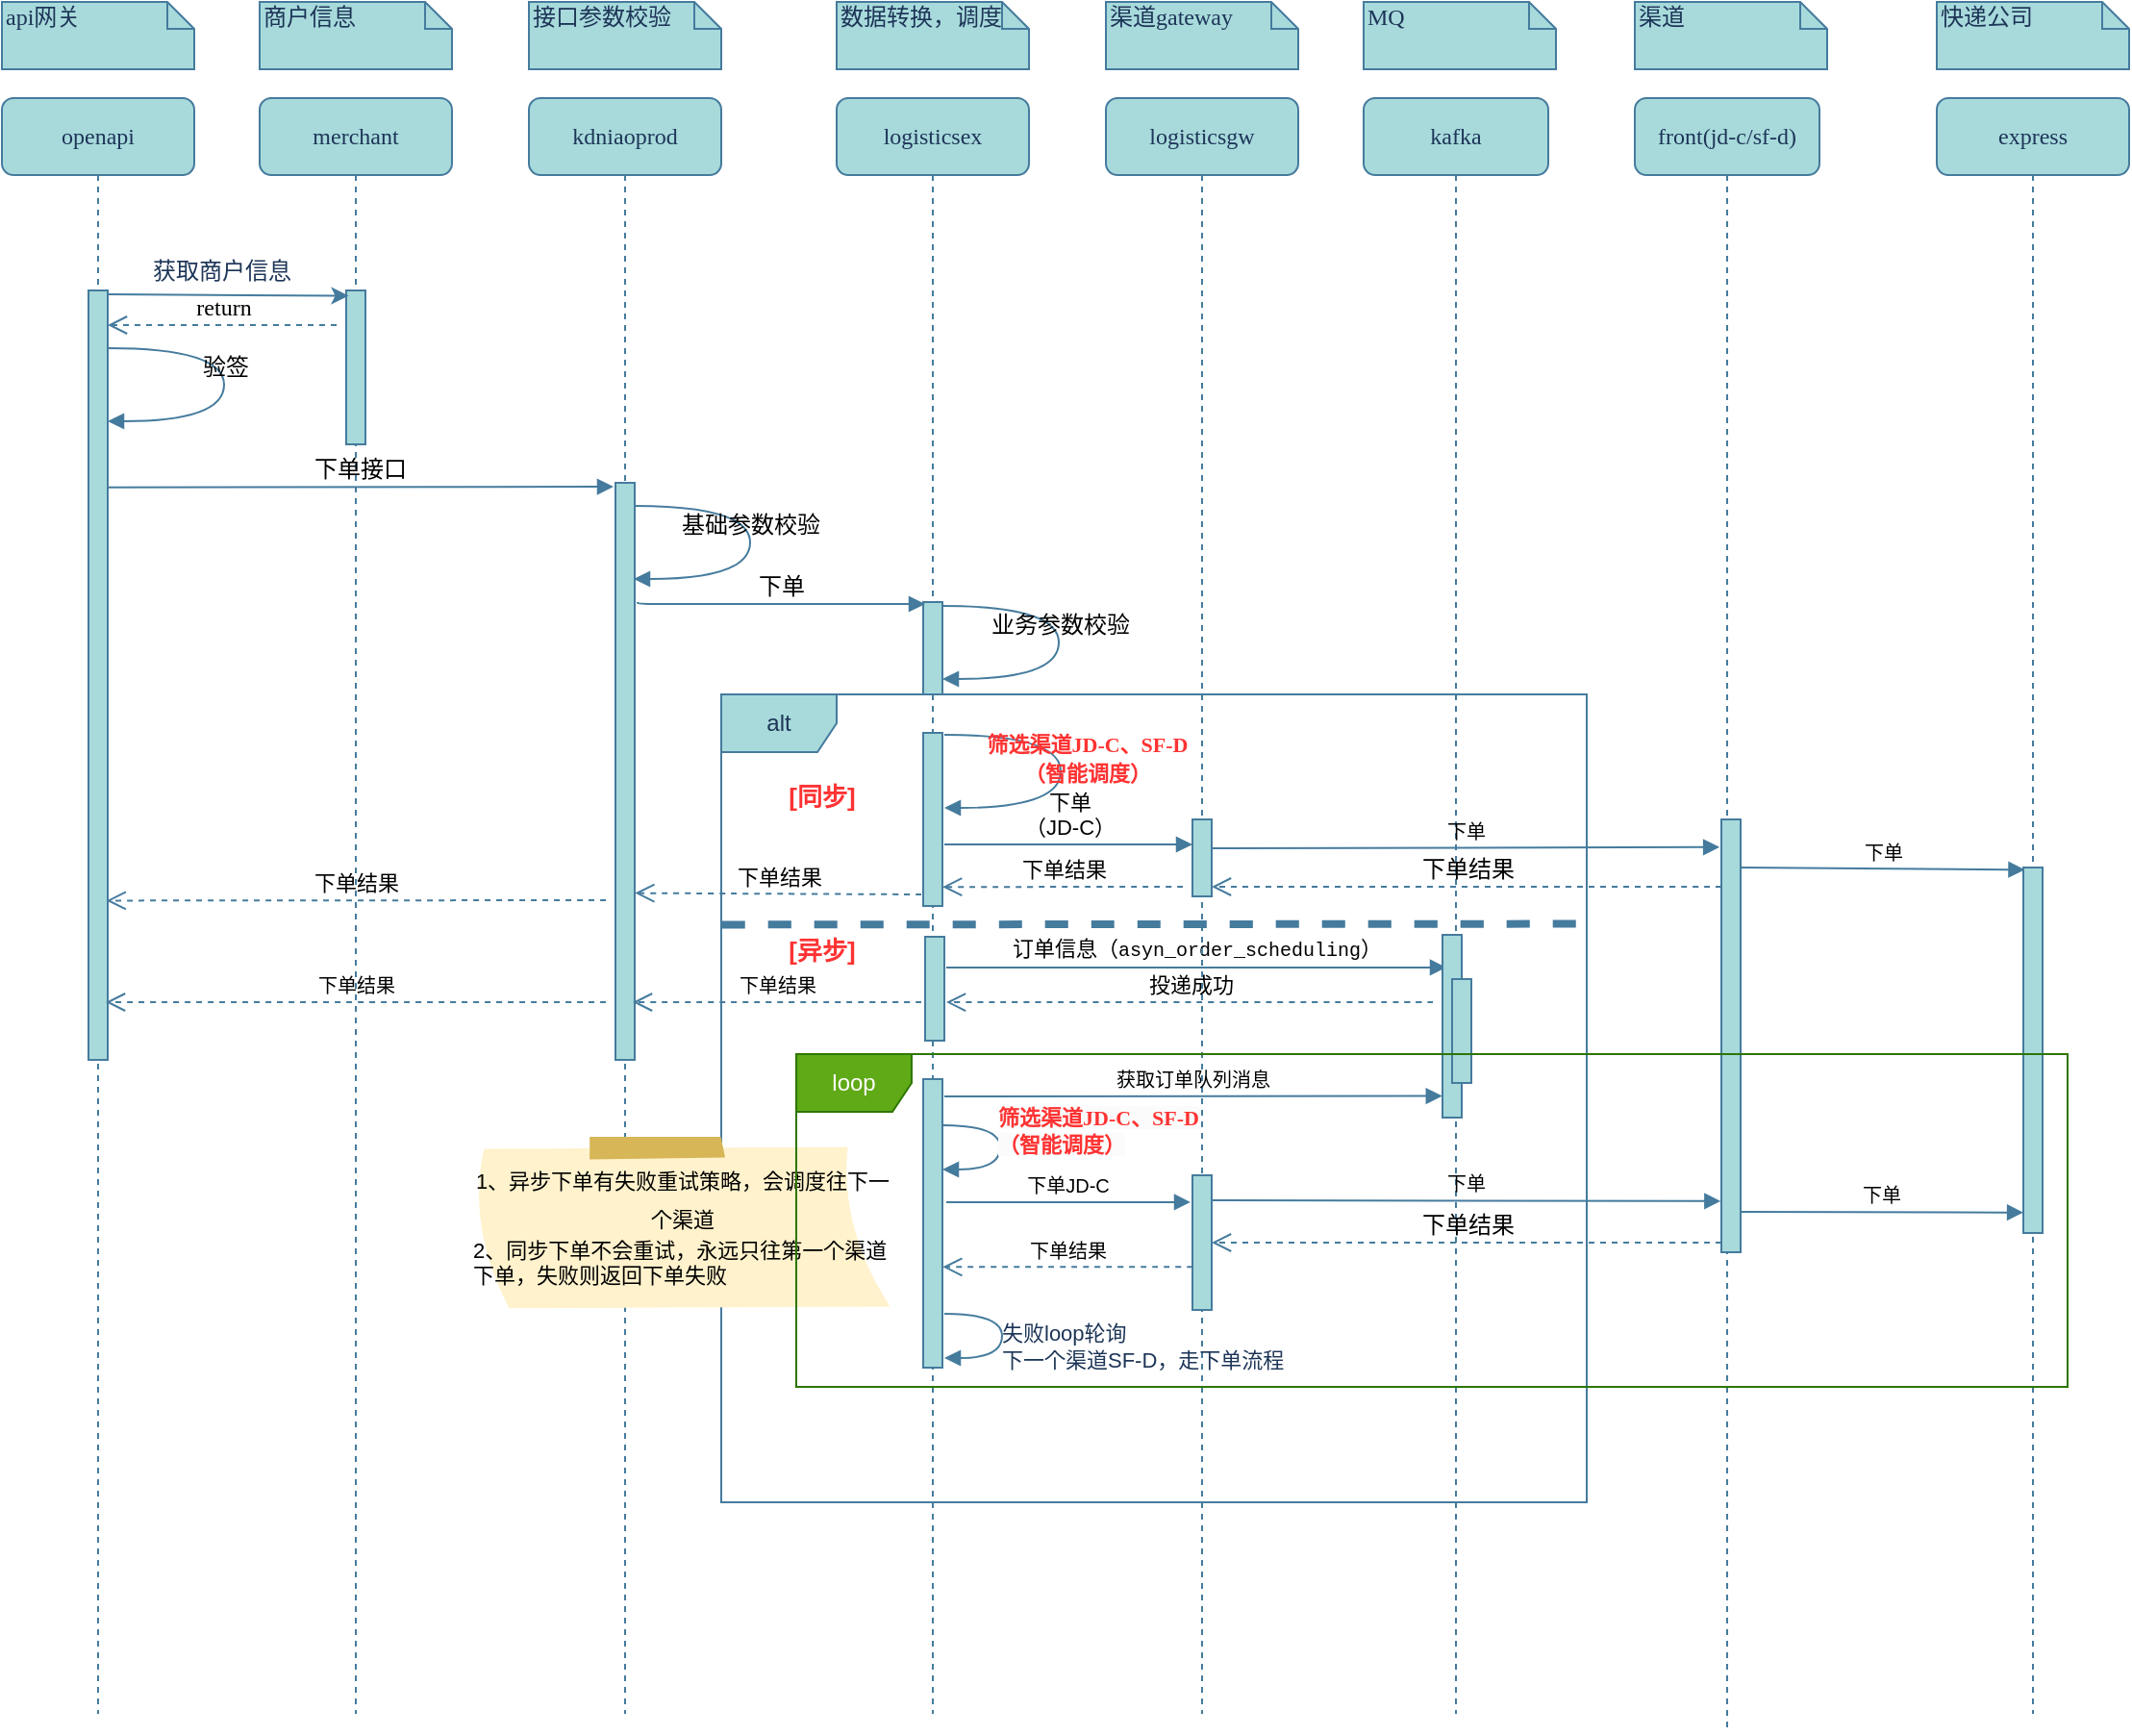 <mxfile version="21.1.7" type="github" pages="2">
  <diagram name="下单" id="13e1069c-82ec-6db2-03f1-153e76fe0fe0">
    <mxGraphModel dx="1122" dy="649" grid="1" gridSize="10" guides="1" tooltips="1" connect="1" arrows="1" fold="1" page="1" pageScale="1" pageWidth="1920" pageHeight="1200" background="none" math="0" shadow="0">
      <root>
        <mxCell id="0" />
        <mxCell id="1" parent="0" />
        <mxCell id="XC6BqRoF2bmVDiK8bHI7-21" value="alt" style="shape=umlFrame;whiteSpace=wrap;html=1;strokeColor=#457B9D;fillColor=#A8DADC;labelBackgroundColor=none;fontColor=#1D3557;" parent="1" vertex="1">
          <mxGeometry x="580" y="440" width="450" height="420" as="geometry" />
        </mxCell>
        <mxCell id="7baba1c4bc27f4b0-2" value="kdniaoprod" style="shape=umlLifeline;perimeter=lifelinePerimeter;whiteSpace=wrap;html=1;container=1;collapsible=0;recursiveResize=0;outlineConnect=0;rounded=1;shadow=0;comic=0;labelBackgroundColor=none;strokeWidth=1;fontFamily=Verdana;fontSize=12;align=center;fillColor=#A8DADC;strokeColor=#457B9D;fontColor=#1D3557;" parent="1" vertex="1">
          <mxGeometry x="480" y="130" width="100" height="840" as="geometry" />
        </mxCell>
        <mxCell id="7baba1c4bc27f4b0-10" value="" style="html=1;points=[];perimeter=orthogonalPerimeter;rounded=0;shadow=0;comic=0;labelBackgroundColor=none;strokeWidth=1;fontFamily=Verdana;fontSize=12;align=center;fillColor=#A8DADC;strokeColor=#457B9D;fontColor=#1D3557;" parent="7baba1c4bc27f4b0-2" vertex="1">
          <mxGeometry x="45" y="200" width="10" height="300" as="geometry" />
        </mxCell>
        <mxCell id="x_i1yC-ZUW30OdBs2FN7-9" value="&lt;font style=&quot;font-size: 11px;&quot;&gt;1、异步下单有失败重试策略，会调度往下一个渠道&lt;br&gt;&lt;div style=&quot;text-align: left;&quot;&gt;&lt;span style=&quot;background-color: initial;&quot;&gt;2、同步下单不会重试，永远只往第一个渠道下单，失败则返回下单失败&lt;/span&gt;&lt;/div&gt;&lt;/font&gt;" style="strokeWidth=1;shadow=0;dashed=0;align=center;html=1;shape=mxgraph.mockup.text.stickyNote2;mainText=;fontSize=17;whiteSpace=wrap;fillColor=#fff2cc;strokeColor=#d6b656;labelBackgroundColor=none;" vertex="1" parent="7baba1c4bc27f4b0-2">
          <mxGeometry x="-30" y="540" width="220" height="90" as="geometry" />
        </mxCell>
        <mxCell id="7baba1c4bc27f4b0-3" value="logisticsex" style="shape=umlLifeline;perimeter=lifelinePerimeter;whiteSpace=wrap;html=1;container=1;collapsible=0;recursiveResize=0;outlineConnect=0;rounded=1;shadow=0;comic=0;labelBackgroundColor=none;strokeWidth=1;fontFamily=Verdana;fontSize=12;align=center;fillColor=#A8DADC;strokeColor=#457B9D;fontColor=#1D3557;" parent="1" vertex="1">
          <mxGeometry x="640" y="130" width="100" height="840" as="geometry" />
        </mxCell>
        <mxCell id="7baba1c4bc27f4b0-13" value="" style="html=1;points=[];perimeter=orthogonalPerimeter;rounded=0;shadow=0;comic=0;labelBackgroundColor=none;strokeWidth=1;fontFamily=Verdana;fontSize=12;align=center;fillColor=#A8DADC;strokeColor=#457B9D;fontColor=#1D3557;" parent="7baba1c4bc27f4b0-3" vertex="1">
          <mxGeometry x="45" y="262" width="10" height="48" as="geometry" />
        </mxCell>
        <mxCell id="XC6BqRoF2bmVDiK8bHI7-18" value="业务参数校验" style="html=1;verticalAlign=bottom;endArrow=block;labelBackgroundColor=none;fontFamily=Verdana;fontSize=12;elbow=vertical;edgeStyle=orthogonalEdgeStyle;curved=1;strokeColor=#457B9D;fontColor=default;" parent="7baba1c4bc27f4b0-3" edge="1">
          <mxGeometry relative="1" as="geometry">
            <mxPoint x="55" y="264" as="sourcePoint" />
            <mxPoint x="55" y="302" as="targetPoint" />
            <Array as="points">
              <mxPoint x="115.5" y="264" />
              <mxPoint x="115.5" y="302" />
            </Array>
          </mxGeometry>
        </mxCell>
        <mxCell id="XC6BqRoF2bmVDiK8bHI7-31" value="下单&lt;br&gt;（JD-C）" style="html=1;verticalAlign=bottom;endArrow=block;rounded=0;curved=1;labelBackgroundColor=none;strokeColor=#457B9D;fontColor=default;" parent="7baba1c4bc27f4b0-3" edge="1">
          <mxGeometry width="80" relative="1" as="geometry">
            <mxPoint x="56" y="388" as="sourcePoint" />
            <mxPoint x="185" y="388" as="targetPoint" />
          </mxGeometry>
        </mxCell>
        <mxCell id="XC6BqRoF2bmVDiK8bHI7-42" value="&lt;font style=&quot;&quot;&gt;&lt;font style=&quot;font-size: 11px;&quot; color=&quot;#000000&quot;&gt;订单信息（&lt;/font&gt;&lt;span style=&quot;font-family: &amp;quot;Courier New&amp;quot;;&quot;&gt;&lt;font style=&quot;font-size: 10px;&quot; color=&quot;#000000&quot;&gt;asyn_order_scheduling&lt;/font&gt;&lt;/span&gt;&lt;span style=&quot;font-size: 11px; color: rgb(0, 0, 0);&quot;&gt;）&lt;/span&gt;&lt;/font&gt;" style="html=1;verticalAlign=bottom;endArrow=block;rounded=0;fontColor=default;curved=1;entryX=-0.2;entryY=0.057;entryDx=0;entryDy=0;entryPerimeter=0;labelBackgroundColor=none;strokeColor=#457B9D;" parent="7baba1c4bc27f4b0-3" edge="1">
          <mxGeometry width="80" relative="1" as="geometry">
            <mxPoint x="57" y="452" as="sourcePoint" />
            <mxPoint x="317" y="451.99" as="targetPoint" />
          </mxGeometry>
        </mxCell>
        <mxCell id="XC6BqRoF2bmVDiK8bHI7-60" value="" style="html=1;points=[];perimeter=orthogonalPerimeter;fontSize=10;fontColor=#1D3557;labelBackgroundColor=none;fillColor=#A8DADC;strokeColor=#457B9D;" parent="7baba1c4bc27f4b0-3" vertex="1">
          <mxGeometry x="45" y="510" width="10" height="150" as="geometry" />
        </mxCell>
        <mxCell id="Oqzg1-_yG6DZoDls_i9h-3" value="" style="html=1;verticalAlign=bottom;endArrow=block;labelBackgroundColor=none;fontFamily=Verdana;fontSize=12;elbow=vertical;edgeStyle=orthogonalEdgeStyle;curved=1;align=left;strokeColor=#457B9D;fontColor=default;" parent="7baba1c4bc27f4b0-3" edge="1">
          <mxGeometry x="-0.277" y="5" relative="1" as="geometry">
            <mxPoint x="55" y="534" as="sourcePoint" />
            <mxPoint x="55" y="557" as="targetPoint" />
            <Array as="points">
              <mxPoint x="85" y="534" />
              <mxPoint x="85" y="557" />
              <mxPoint x="55" y="557" />
            </Array>
            <mxPoint as="offset" />
          </mxGeometry>
        </mxCell>
        <mxCell id="x_i1yC-ZUW30OdBs2FN7-8" value="&lt;b style=&quot;border-color: var(--border-color); color: rgb(255, 51, 51); font-family: Verdana; background-color: rgb(251, 251, 251);&quot;&gt;筛选渠道JD-C、SF-D&lt;br style=&quot;border-color: var(--border-color);&quot;&gt;（智能调度）&lt;/b&gt;" style="edgeLabel;html=1;align=left;verticalAlign=middle;resizable=0;points=[];labelBackgroundColor=none;fontColor=#1D3557;" vertex="1" connectable="0" parent="Oqzg1-_yG6DZoDls_i9h-3">
          <mxGeometry x="0.092" y="-3" relative="1" as="geometry">
            <mxPoint y="-13" as="offset" />
          </mxGeometry>
        </mxCell>
        <mxCell id="7baba1c4bc27f4b0-4" value="logisticsgw" style="shape=umlLifeline;perimeter=lifelinePerimeter;whiteSpace=wrap;html=1;container=1;collapsible=0;recursiveResize=0;outlineConnect=0;rounded=1;shadow=0;comic=0;labelBackgroundColor=none;strokeWidth=1;fontFamily=Verdana;fontSize=12;align=center;fillColor=#A8DADC;strokeColor=#457B9D;fontColor=#1D3557;" parent="1" vertex="1">
          <mxGeometry x="780" y="130" width="100" height="840" as="geometry" />
        </mxCell>
        <mxCell id="XC6BqRoF2bmVDiK8bHI7-49" value="" style="html=1;points=[];perimeter=orthogonalPerimeter;rounded=0;shadow=0;comic=0;labelBackgroundColor=none;strokeWidth=1;fontFamily=Verdana;fontSize=12;align=center;fillColor=#A8DADC;strokeColor=#457B9D;fontColor=#1D3557;" parent="7baba1c4bc27f4b0-4" vertex="1">
          <mxGeometry x="45" y="560" width="10" height="70" as="geometry" />
        </mxCell>
        <mxCell id="7baba1c4bc27f4b0-5" value="front(jd-c/sf-d)" style="shape=umlLifeline;perimeter=lifelinePerimeter;whiteSpace=wrap;html=1;container=1;collapsible=0;recursiveResize=0;outlineConnect=0;rounded=1;shadow=0;comic=0;labelBackgroundColor=none;strokeWidth=1;fontFamily=Verdana;fontSize=12;align=center;fillColor=#A8DADC;strokeColor=#457B9D;fontColor=#1D3557;" parent="1" vertex="1">
          <mxGeometry x="1055" y="130" width="96" height="850" as="geometry" />
        </mxCell>
        <mxCell id="7baba1c4bc27f4b0-19" value="" style="html=1;points=[];perimeter=orthogonalPerimeter;rounded=0;shadow=0;comic=0;labelBackgroundColor=none;strokeWidth=1;fontFamily=Verdana;fontSize=12;align=center;fillColor=#A8DADC;strokeColor=#457B9D;fontColor=#1D3557;" parent="7baba1c4bc27f4b0-5" vertex="1">
          <mxGeometry x="45" y="375" width="10" height="225" as="geometry" />
        </mxCell>
        <mxCell id="XC6BqRoF2bmVDiK8bHI7-68" value="下单" style="html=1;verticalAlign=bottom;endArrow=block;rounded=0;labelBackgroundColor=none;fontSize=10;fontColor=default;curved=1;entryX=0.075;entryY=0.006;entryDx=0;entryDy=0;entryPerimeter=0;strokeColor=#457B9D;" parent="7baba1c4bc27f4b0-5" target="7baba1c4bc27f4b0-16" edge="1">
          <mxGeometry width="80" relative="1" as="geometry">
            <mxPoint x="55" y="400" as="sourcePoint" />
            <mxPoint x="135" y="400" as="targetPoint" />
          </mxGeometry>
        </mxCell>
        <mxCell id="7baba1c4bc27f4b0-6" value="express" style="shape=umlLifeline;perimeter=lifelinePerimeter;whiteSpace=wrap;html=1;container=1;collapsible=0;recursiveResize=0;outlineConnect=0;rounded=1;shadow=0;comic=0;labelBackgroundColor=none;strokeWidth=1;fontFamily=Verdana;fontSize=12;align=center;fillColor=#A8DADC;strokeColor=#457B9D;fontColor=#1D3557;" parent="1" vertex="1">
          <mxGeometry x="1212" y="130" width="100" height="840" as="geometry" />
        </mxCell>
        <mxCell id="7baba1c4bc27f4b0-16" value="" style="html=1;points=[];perimeter=orthogonalPerimeter;rounded=0;shadow=0;comic=0;labelBackgroundColor=none;strokeWidth=1;fontFamily=Verdana;fontSize=12;align=center;fillColor=#A8DADC;strokeColor=#457B9D;fontColor=#1D3557;" parent="7baba1c4bc27f4b0-6" vertex="1">
          <mxGeometry x="45" y="400" width="10" height="190" as="geometry" />
        </mxCell>
        <mxCell id="7baba1c4bc27f4b0-8" value="merchant" style="shape=umlLifeline;perimeter=lifelinePerimeter;whiteSpace=wrap;html=1;container=1;collapsible=0;recursiveResize=0;outlineConnect=0;rounded=1;shadow=0;comic=0;labelBackgroundColor=none;strokeWidth=1;fontFamily=Verdana;fontSize=12;align=center;fillColor=#A8DADC;strokeColor=#457B9D;fontColor=#1D3557;" parent="1" vertex="1">
          <mxGeometry x="340" y="130" width="100" height="840" as="geometry" />
        </mxCell>
        <mxCell id="7baba1c4bc27f4b0-9" value="" style="html=1;points=[];perimeter=orthogonalPerimeter;rounded=0;shadow=0;comic=0;labelBackgroundColor=none;strokeWidth=1;fontFamily=Verdana;fontSize=12;align=center;fillColor=#A8DADC;strokeColor=#457B9D;fontColor=#1D3557;" parent="7baba1c4bc27f4b0-8" vertex="1">
          <mxGeometry x="45" y="100" width="10" height="80" as="geometry" />
        </mxCell>
        <mxCell id="XC6BqRoF2bmVDiK8bHI7-17" value="return" style="html=1;verticalAlign=bottom;endArrow=open;dashed=1;endSize=8;labelBackgroundColor=none;fontFamily=Verdana;fontSize=12;edgeStyle=elbowEdgeStyle;elbow=vertical;strokeColor=#457B9D;fontColor=default;" parent="7baba1c4bc27f4b0-8" edge="1">
          <mxGeometry relative="1" as="geometry">
            <mxPoint x="-79" y="118" as="targetPoint" />
            <Array as="points">
              <mxPoint x="-19" y="118" />
              <mxPoint x="11" y="118" />
            </Array>
            <mxPoint x="40" y="118" as="sourcePoint" />
          </mxGeometry>
        </mxCell>
        <mxCell id="XC6BqRoF2bmVDiK8bHI7-54" value="下单结果" style="html=1;verticalAlign=bottom;endArrow=open;dashed=1;endSize=8;rounded=0;curved=1;entryX=0.936;entryY=0.793;entryDx=0;entryDy=0;entryPerimeter=0;labelBackgroundColor=none;strokeColor=#457B9D;fontColor=default;" parent="7baba1c4bc27f4b0-8" target="XC6BqRoF2bmVDiK8bHI7-2" edge="1">
          <mxGeometry relative="1" as="geometry">
            <mxPoint x="180" y="417" as="sourcePoint" />
            <mxPoint x="30" y="420" as="targetPoint" />
          </mxGeometry>
        </mxCell>
        <mxCell id="7baba1c4bc27f4b0-22" value="" style="html=1;points=[];perimeter=orthogonalPerimeter;rounded=0;shadow=0;comic=0;labelBackgroundColor=none;strokeWidth=1;fontFamily=Verdana;fontSize=12;align=center;fillColor=#A8DADC;strokeColor=#457B9D;fontColor=#1D3557;" parent="1" vertex="1">
          <mxGeometry x="825" y="505" width="10" height="40" as="geometry" />
        </mxCell>
        <mxCell id="7baba1c4bc27f4b0-11" value="下单接口" style="html=1;verticalAlign=bottom;endArrow=block;labelBackgroundColor=none;fontFamily=Verdana;fontSize=12;edgeStyle=elbowEdgeStyle;elbow=vertical;exitX=0.888;exitY=0.256;exitDx=0;exitDy=0;exitPerimeter=0;strokeColor=#457B9D;fontColor=default;" parent="1" source="XC6BqRoF2bmVDiK8bHI7-2" edge="1">
          <mxGeometry relative="1" as="geometry">
            <mxPoint x="250.149" y="332" as="sourcePoint" />
            <mxPoint x="524" y="332" as="targetPoint" />
            <Array as="points">
              <mxPoint x="434" y="332" />
            </Array>
          </mxGeometry>
        </mxCell>
        <mxCell id="7baba1c4bc27f4b0-40" value="商户信息" style="shape=note;whiteSpace=wrap;html=1;size=14;verticalAlign=top;align=left;spacingTop=-6;rounded=0;shadow=0;comic=0;labelBackgroundColor=none;strokeWidth=1;fontFamily=Verdana;fontSize=12;fillColor=#A8DADC;strokeColor=#457B9D;fontColor=#1D3557;" parent="1" vertex="1">
          <mxGeometry x="340" y="80" width="100" height="35" as="geometry" />
        </mxCell>
        <mxCell id="7baba1c4bc27f4b0-41" value="接口参数校验" style="shape=note;whiteSpace=wrap;html=1;size=14;verticalAlign=top;align=left;spacingTop=-6;rounded=0;shadow=0;comic=0;labelBackgroundColor=none;strokeWidth=1;fontFamily=Verdana;fontSize=12;fillColor=#A8DADC;strokeColor=#457B9D;fontColor=#1D3557;" parent="1" vertex="1">
          <mxGeometry x="480" y="80" width="100" height="35" as="geometry" />
        </mxCell>
        <mxCell id="7baba1c4bc27f4b0-42" value="数据转换，调度" style="shape=note;whiteSpace=wrap;html=1;size=14;verticalAlign=top;align=left;spacingTop=-6;rounded=0;shadow=0;comic=0;labelBackgroundColor=none;strokeWidth=1;fontFamily=Verdana;fontSize=12;fillColor=#A8DADC;strokeColor=#457B9D;fontColor=#1D3557;" parent="1" vertex="1">
          <mxGeometry x="640" y="80" width="100" height="35" as="geometry" />
        </mxCell>
        <mxCell id="7baba1c4bc27f4b0-43" value="渠道gateway" style="shape=note;whiteSpace=wrap;html=1;size=14;verticalAlign=top;align=left;spacingTop=-6;rounded=0;shadow=0;comic=0;labelBackgroundColor=none;strokeWidth=1;fontFamily=Verdana;fontSize=12;fillColor=#A8DADC;strokeColor=#457B9D;fontColor=#1D3557;" parent="1" vertex="1">
          <mxGeometry x="780" y="80" width="100" height="35" as="geometry" />
        </mxCell>
        <mxCell id="7baba1c4bc27f4b0-44" value="渠道" style="shape=note;whiteSpace=wrap;html=1;size=14;verticalAlign=top;align=left;spacingTop=-6;rounded=0;shadow=0;comic=0;labelBackgroundColor=none;strokeWidth=1;fontFamily=Verdana;fontSize=12;fillColor=#A8DADC;strokeColor=#457B9D;fontColor=#1D3557;" parent="1" vertex="1">
          <mxGeometry x="1055" y="80" width="100" height="35" as="geometry" />
        </mxCell>
        <mxCell id="7baba1c4bc27f4b0-45" value="快递公司" style="shape=note;whiteSpace=wrap;html=1;size=14;verticalAlign=top;align=left;spacingTop=-6;rounded=0;shadow=0;comic=0;labelBackgroundColor=none;strokeWidth=1;fontFamily=Verdana;fontSize=12;fillColor=#A8DADC;strokeColor=#457B9D;fontColor=#1D3557;" parent="1" vertex="1">
          <mxGeometry x="1212" y="80" width="100" height="35" as="geometry" />
        </mxCell>
        <mxCell id="XC6BqRoF2bmVDiK8bHI7-1" value="openapi" style="shape=umlLifeline;perimeter=lifelinePerimeter;whiteSpace=wrap;html=1;container=1;collapsible=0;recursiveResize=0;outlineConnect=0;rounded=1;shadow=0;comic=0;labelBackgroundColor=none;strokeWidth=1;fontFamily=Verdana;fontSize=12;align=center;fillColor=#A8DADC;strokeColor=#457B9D;fontColor=#1D3557;" parent="1" vertex="1">
          <mxGeometry x="206" y="130" width="100" height="840" as="geometry" />
        </mxCell>
        <mxCell id="XC6BqRoF2bmVDiK8bHI7-2" value="" style="html=1;points=[];perimeter=orthogonalPerimeter;rounded=0;shadow=0;comic=0;labelBackgroundColor=none;strokeWidth=1;fontFamily=Verdana;fontSize=12;align=center;fillColor=#A8DADC;strokeColor=#457B9D;fontColor=#1D3557;" parent="XC6BqRoF2bmVDiK8bHI7-1" vertex="1">
          <mxGeometry x="45" y="100" width="10" height="400" as="geometry" />
        </mxCell>
        <mxCell id="XC6BqRoF2bmVDiK8bHI7-67" value="验签" style="html=1;verticalAlign=bottom;endArrow=block;labelBackgroundColor=none;fontFamily=Verdana;fontSize=12;elbow=vertical;edgeStyle=orthogonalEdgeStyle;curved=1;strokeColor=#457B9D;fontColor=default;" parent="XC6BqRoF2bmVDiK8bHI7-1" edge="1">
          <mxGeometry relative="1" as="geometry">
            <mxPoint x="55" y="130" as="sourcePoint" />
            <mxPoint x="55" y="168" as="targetPoint" />
            <Array as="points">
              <mxPoint x="115.5" y="130" />
              <mxPoint x="115.5" y="168" />
            </Array>
          </mxGeometry>
        </mxCell>
        <mxCell id="XC6BqRoF2bmVDiK8bHI7-3" value="api网关" style="shape=note;whiteSpace=wrap;html=1;size=14;verticalAlign=top;align=left;spacingTop=-6;rounded=0;shadow=0;comic=0;labelBackgroundColor=none;strokeWidth=1;fontFamily=Verdana;fontSize=12;fillColor=#A8DADC;strokeColor=#457B9D;fontColor=#1D3557;" parent="1" vertex="1">
          <mxGeometry x="206" y="80" width="100" height="35" as="geometry" />
        </mxCell>
        <mxCell id="XC6BqRoF2bmVDiK8bHI7-5" value="" style="endArrow=classic;html=1;rounded=0;exitX=1;exitY=0.005;exitDx=0;exitDy=0;exitPerimeter=0;entryX=0.124;entryY=0.035;entryDx=0;entryDy=0;entryPerimeter=0;labelBackgroundColor=none;strokeColor=#457B9D;fontColor=default;" parent="1" source="XC6BqRoF2bmVDiK8bHI7-2" target="7baba1c4bc27f4b0-9" edge="1">
          <mxGeometry width="50" height="50" relative="1" as="geometry">
            <mxPoint x="263" y="230" as="sourcePoint" />
            <mxPoint x="380" y="232" as="targetPoint" />
          </mxGeometry>
        </mxCell>
        <mxCell id="XC6BqRoF2bmVDiK8bHI7-6" value="获取商户信息" style="text;html=1;align=center;verticalAlign=middle;resizable=0;points=[];autosize=1;strokeColor=none;fillColor=none;labelBackgroundColor=none;fontColor=#1D3557;" parent="1" vertex="1">
          <mxGeometry x="270" y="205" width="100" height="30" as="geometry" />
        </mxCell>
        <mxCell id="XC6BqRoF2bmVDiK8bHI7-15" value="基础参数校验" style="html=1;verticalAlign=bottom;endArrow=block;labelBackgroundColor=none;fontFamily=Verdana;fontSize=12;elbow=vertical;edgeStyle=orthogonalEdgeStyle;curved=1;strokeColor=#457B9D;fontColor=default;" parent="1" edge="1">
          <mxGeometry relative="1" as="geometry">
            <mxPoint x="534.5" y="342" as="sourcePoint" />
            <mxPoint x="534.5" y="380" as="targetPoint" />
            <Array as="points">
              <mxPoint x="595" y="342" />
              <mxPoint x="595" y="380" />
            </Array>
          </mxGeometry>
        </mxCell>
        <mxCell id="XC6BqRoF2bmVDiK8bHI7-16" value="下单" style="html=1;verticalAlign=bottom;endArrow=block;labelBackgroundColor=none;fontFamily=Verdana;fontSize=12;edgeStyle=elbowEdgeStyle;elbow=vertical;entryX=0.1;entryY=0.014;entryDx=0;entryDy=0;entryPerimeter=0;strokeColor=#457B9D;fontColor=default;" parent="1" edge="1">
          <mxGeometry relative="1" as="geometry">
            <mxPoint x="536.5" y="392" as="sourcePoint" />
            <mxPoint x="686" y="393.954" as="targetPoint" />
          </mxGeometry>
        </mxCell>
        <mxCell id="XC6BqRoF2bmVDiK8bHI7-24" value="&lt;font size=&quot;1&quot; color=&quot;#ff3333&quot;&gt;&lt;b style=&quot;font-size: 13px;&quot;&gt;[同步]&lt;/b&gt;&lt;/font&gt;" style="text;html=1;resizable=0;autosize=1;align=center;verticalAlign=middle;points=[];fillColor=none;strokeColor=none;rounded=0;labelBackgroundColor=none;fontColor=#1D3557;" parent="1" vertex="1">
          <mxGeometry x="602" y="478" width="60" height="30" as="geometry" />
        </mxCell>
        <mxCell id="XC6BqRoF2bmVDiK8bHI7-27" value="" style="endArrow=none;dashed=1;html=1;rounded=0;curved=1;entryX=1.002;entryY=0.284;entryDx=0;entryDy=0;entryPerimeter=0;strokeColor=#457B9D;exitX=0.001;exitY=0.285;exitDx=0;exitDy=0;exitPerimeter=0;labelBackgroundColor=none;fontColor=default;strokeWidth=4;" parent="1" target="XC6BqRoF2bmVDiK8bHI7-21" edge="1" source="XC6BqRoF2bmVDiK8bHI7-21">
          <mxGeometry width="50" height="50" relative="1" as="geometry">
            <mxPoint x="620" y="560" as="sourcePoint" />
            <mxPoint x="1010" y="605" as="targetPoint" />
          </mxGeometry>
        </mxCell>
        <mxCell id="XC6BqRoF2bmVDiK8bHI7-29" value="" style="html=1;points=[];perimeter=orthogonalPerimeter;rounded=0;shadow=0;comic=0;labelBackgroundColor=none;strokeColor=#457B9D;strokeWidth=1;fillColor=#A8DADC;fontFamily=Verdana;fontSize=12;fontColor=#1D3557;align=center;" parent="1" vertex="1">
          <mxGeometry x="685" y="460" width="10" height="90" as="geometry" />
        </mxCell>
        <mxCell id="XC6BqRoF2bmVDiK8bHI7-32" value="&lt;b style=&quot;border-color: var(--border-color); font-size: 11px; text-align: left; color: rgb(255, 51, 51);&quot;&gt;筛选渠道JD-C、SF-D&lt;br style=&quot;border-color: var(--border-color);&quot;&gt;（智能调度）&lt;/b&gt;" style="html=1;verticalAlign=bottom;endArrow=block;labelBackgroundColor=none;fontFamily=Verdana;fontSize=12;elbow=vertical;edgeStyle=orthogonalEdgeStyle;curved=1;strokeColor=#457B9D;fontColor=default;" parent="1" edge="1">
          <mxGeometry x="0.126" y="13" relative="1" as="geometry">
            <mxPoint x="696" y="461" as="sourcePoint" />
            <mxPoint x="696" y="499" as="targetPoint" />
            <Array as="points">
              <mxPoint x="756.5" y="461" />
              <mxPoint x="756.5" y="499" />
            </Array>
            <mxPoint as="offset" />
          </mxGeometry>
        </mxCell>
        <mxCell id="XC6BqRoF2bmVDiK8bHI7-33" value="下单结果" style="html=1;verticalAlign=bottom;endArrow=open;dashed=1;endSize=8;rounded=0;curved=1;entryX=1.005;entryY=0.89;entryDx=0;entryDy=0;entryPerimeter=0;labelBackgroundColor=none;strokeColor=#457B9D;fontColor=default;" parent="1" edge="1" target="XC6BqRoF2bmVDiK8bHI7-29">
          <mxGeometry relative="1" as="geometry">
            <mxPoint x="820" y="540" as="sourcePoint" />
            <mxPoint x="700" y="540" as="targetPoint" />
          </mxGeometry>
        </mxCell>
        <mxCell id="XC6BqRoF2bmVDiK8bHI7-34" value="&lt;font color=&quot;#ff3333&quot; style=&quot;font-size: 13px;&quot;&gt;&lt;b&gt;[异步]&lt;/b&gt;&lt;/font&gt;" style="text;html=1;resizable=0;autosize=1;align=center;verticalAlign=middle;points=[];fillColor=none;strokeColor=none;rounded=0;shadow=1;labelBackgroundColor=none;fontColor=#1D3557;" parent="1" vertex="1">
          <mxGeometry x="602" y="558" width="60" height="30" as="geometry" />
        </mxCell>
        <mxCell id="XC6BqRoF2bmVDiK8bHI7-37" value="kafka" style="shape=umlLifeline;perimeter=lifelinePerimeter;whiteSpace=wrap;html=1;container=1;collapsible=0;recursiveResize=0;outlineConnect=0;rounded=1;shadow=0;comic=0;labelBackgroundColor=none;strokeWidth=1;fontFamily=Verdana;fontSize=12;align=center;fillColor=#A8DADC;strokeColor=#457B9D;fontColor=#1D3557;" parent="1" vertex="1">
          <mxGeometry x="914" y="130" width="96" height="840" as="geometry" />
        </mxCell>
        <mxCell id="XC6BqRoF2bmVDiK8bHI7-41" value="" style="html=1;points=[];perimeter=orthogonalPerimeter;rounded=0;shadow=0;comic=0;labelBackgroundColor=none;strokeWidth=1;fontFamily=Verdana;fontSize=12;align=center;fillColor=#A8DADC;strokeColor=#457B9D;fontColor=#1D3557;" parent="XC6BqRoF2bmVDiK8bHI7-37" vertex="1">
          <mxGeometry x="41" y="435" width="10" height="95" as="geometry" />
        </mxCell>
        <mxCell id="XC6BqRoF2bmVDiK8bHI7-55" value="下单" style="html=1;verticalAlign=bottom;endArrow=block;rounded=0;labelBackgroundColor=none;fontSize=10;fontColor=default;curved=1;entryX=-0.033;entryY=0.816;entryDx=0;entryDy=0;entryPerimeter=0;strokeColor=#457B9D;" parent="XC6BqRoF2bmVDiK8bHI7-37" edge="1">
          <mxGeometry width="80" relative="1" as="geometry">
            <mxPoint x="-79" y="573" as="sourcePoint" />
            <mxPoint x="185.67" y="573.44" as="targetPoint" />
          </mxGeometry>
        </mxCell>
        <mxCell id="XC6BqRoF2bmVDiK8bHI7-38" value="MQ" style="shape=note;whiteSpace=wrap;html=1;size=14;verticalAlign=top;align=left;spacingTop=-6;rounded=0;shadow=0;comic=0;labelBackgroundColor=none;strokeWidth=1;fontFamily=Verdana;fontSize=12;fillColor=#A8DADC;strokeColor=#457B9D;fontColor=#1D3557;" parent="1" vertex="1">
          <mxGeometry x="914" y="80" width="100" height="35" as="geometry" />
        </mxCell>
        <mxCell id="XC6BqRoF2bmVDiK8bHI7-39" value="" style="html=1;points=[];perimeter=orthogonalPerimeter;rounded=0;shadow=0;comic=0;labelBackgroundColor=none;strokeColor=#457B9D;strokeWidth=1;fillColor=#A8DADC;fontFamily=Verdana;fontSize=12;fontColor=#1D3557;align=center;" parent="1" vertex="1">
          <mxGeometry x="686" y="566" width="10" height="54" as="geometry" />
        </mxCell>
        <mxCell id="XC6BqRoF2bmVDiK8bHI7-46" value="投递成功" style="html=1;verticalAlign=bottom;endArrow=open;dashed=1;endSize=8;rounded=0;fontColor=default;curved=1;entryX=1.4;entryY=0.378;entryDx=0;entryDy=0;entryPerimeter=0;labelBackgroundColor=none;strokeColor=#457B9D;" parent="1" edge="1">
          <mxGeometry relative="1" as="geometry">
            <mxPoint x="950" y="600" as="sourcePoint" />
            <mxPoint x="697" y="600.02" as="targetPoint" />
          </mxGeometry>
        </mxCell>
        <mxCell id="XC6BqRoF2bmVDiK8bHI7-50" value="下单JD-C" style="html=1;verticalAlign=bottom;endArrow=block;rounded=0;labelBackgroundColor=none;fontSize=10;fontColor=default;curved=1;entryX=0.2;entryY=0.222;entryDx=0;entryDy=0;entryPerimeter=0;strokeColor=#457B9D;" parent="1" edge="1">
          <mxGeometry width="80" relative="1" as="geometry">
            <mxPoint x="697" y="704" as="sourcePoint" />
            <mxPoint x="824" y="703.99" as="targetPoint" />
          </mxGeometry>
        </mxCell>
        <mxCell id="XC6BqRoF2bmVDiK8bHI7-52" value="下单" style="html=1;verticalAlign=bottom;endArrow=block;rounded=0;labelBackgroundColor=none;fontSize=10;fontColor=default;curved=1;exitX=0.5;exitY=0.376;exitDx=0;exitDy=0;exitPerimeter=0;entryX=-0.093;entryY=0.064;entryDx=0;entryDy=0;entryPerimeter=0;strokeColor=#457B9D;" parent="1" target="7baba1c4bc27f4b0-19" edge="1">
          <mxGeometry width="80" relative="1" as="geometry">
            <mxPoint x="835" y="520.04" as="sourcePoint" />
            <mxPoint x="1090" y="520" as="targetPoint" />
          </mxGeometry>
        </mxCell>
        <mxCell id="XC6BqRoF2bmVDiK8bHI7-53" value="下单结果" style="html=1;verticalAlign=bottom;endArrow=open;dashed=1;endSize=8;rounded=0;curved=1;entryX=1.014;entryY=0.711;entryDx=0;entryDy=0;entryPerimeter=0;labelBackgroundColor=none;strokeColor=#457B9D;fontColor=default;" parent="1" edge="1" target="7baba1c4bc27f4b0-10">
          <mxGeometry relative="1" as="geometry">
            <mxPoint x="684" y="544" as="sourcePoint" />
            <mxPoint x="531" y="543.9" as="targetPoint" />
          </mxGeometry>
        </mxCell>
        <mxCell id="XC6BqRoF2bmVDiK8bHI7-56" value="下单结果" style="html=1;verticalAlign=bottom;endArrow=open;dashed=1;endSize=8;labelBackgroundColor=none;fontFamily=Verdana;fontSize=12;edgeStyle=elbowEdgeStyle;elbow=vertical;strokeColor=#457B9D;fontColor=default;" parent="1" edge="1">
          <mxGeometry relative="1" as="geometry">
            <mxPoint x="835" y="725" as="targetPoint" />
            <Array as="points">
              <mxPoint x="1084" y="725" />
              <mxPoint x="1114" y="725" />
            </Array>
            <mxPoint x="1100" y="725" as="sourcePoint" />
          </mxGeometry>
        </mxCell>
        <mxCell id="XC6BqRoF2bmVDiK8bHI7-58" value="下单结果" style="html=1;verticalAlign=bottom;endArrow=open;dashed=1;endSize=8;rounded=0;labelBackgroundColor=none;fontSize=10;fontColor=default;curved=1;entryX=1.013;entryY=0.651;entryDx=0;entryDy=0;entryPerimeter=0;strokeColor=#457B9D;" parent="1" source="XC6BqRoF2bmVDiK8bHI7-49" target="XC6BqRoF2bmVDiK8bHI7-60" edge="1">
          <mxGeometry relative="1" as="geometry">
            <mxPoint x="820" y="726" as="sourcePoint" />
            <mxPoint x="700" y="740" as="targetPoint" />
          </mxGeometry>
        </mxCell>
        <mxCell id="XC6BqRoF2bmVDiK8bHI7-63" value="下单结果" style="html=1;verticalAlign=bottom;endArrow=open;dashed=1;endSize=8;rounded=0;labelBackgroundColor=none;fontSize=10;fontColor=default;curved=1;strokeColor=#457B9D;" parent="1" edge="1">
          <mxGeometry relative="1" as="geometry">
            <mxPoint x="684" y="600" as="sourcePoint" />
            <mxPoint x="534" y="600" as="targetPoint" />
          </mxGeometry>
        </mxCell>
        <mxCell id="XC6BqRoF2bmVDiK8bHI7-64" value="下单结果" style="html=1;verticalAlign=bottom;endArrow=open;dashed=1;endSize=8;rounded=0;labelBackgroundColor=none;fontSize=10;fontColor=default;curved=1;strokeColor=#457B9D;" parent="1" edge="1">
          <mxGeometry relative="1" as="geometry">
            <mxPoint x="520" y="600" as="sourcePoint" />
            <mxPoint x="260" y="600" as="targetPoint" />
          </mxGeometry>
        </mxCell>
        <mxCell id="XC6BqRoF2bmVDiK8bHI7-69" value="下单" style="html=1;verticalAlign=bottom;endArrow=block;rounded=0;labelBackgroundColor=none;fontSize=10;fontColor=default;curved=1;entryX=0.005;entryY=0.944;entryDx=0;entryDy=0;entryPerimeter=0;strokeColor=#457B9D;" parent="1" edge="1" target="7baba1c4bc27f4b0-16">
          <mxGeometry width="80" relative="1" as="geometry">
            <mxPoint x="1110" y="709" as="sourcePoint" />
            <mxPoint x="1259" y="709" as="targetPoint" />
          </mxGeometry>
        </mxCell>
        <mxCell id="Oqzg1-_yG6DZoDls_i9h-1" value="下单结果" style="html=1;verticalAlign=bottom;endArrow=open;dashed=1;endSize=8;labelBackgroundColor=none;fontFamily=Verdana;fontSize=12;edgeStyle=elbowEdgeStyle;elbow=vertical;strokeColor=#457B9D;fontColor=default;" parent="1" edge="1">
          <mxGeometry relative="1" as="geometry">
            <mxPoint x="835" y="540" as="targetPoint" />
            <Array as="points">
              <mxPoint x="1084" y="540" />
              <mxPoint x="1114" y="540" />
            </Array>
            <mxPoint x="1100" y="540" as="sourcePoint" />
          </mxGeometry>
        </mxCell>
        <mxCell id="Oqzg1-_yG6DZoDls_i9h-2" value="获取订单队列消息" style="html=1;verticalAlign=bottom;endArrow=block;rounded=0;labelBackgroundColor=none;fontSize=10;fontColor=default;strokeColor=#457B9D;curved=1;entryX=-0.011;entryY=0.882;entryDx=0;entryDy=0;entryPerimeter=0;" parent="1" edge="1" target="XC6BqRoF2bmVDiK8bHI7-41">
          <mxGeometry width="80" relative="1" as="geometry">
            <mxPoint x="696" y="649" as="sourcePoint" />
            <mxPoint x="951.13" y="648.75" as="targetPoint" />
          </mxGeometry>
        </mxCell>
        <mxCell id="x_i1yC-ZUW30OdBs2FN7-2" value="" style="html=1;points=[];perimeter=orthogonalPerimeter;rounded=0;shadow=0;comic=0;labelBackgroundColor=none;strokeColor=#457B9D;strokeWidth=1;fillColor=#A8DADC;fontFamily=Verdana;fontSize=12;fontColor=#1D3557;align=center;" vertex="1" parent="1">
          <mxGeometry x="960" y="588" width="10" height="54" as="geometry" />
        </mxCell>
        <mxCell id="x_i1yC-ZUW30OdBs2FN7-3" value="loop" style="shape=umlFrame;whiteSpace=wrap;html=1;pointerEvents=0;strokeWidth=1;strokeColor=#2D7600;shadow=0;fillColor=#60a917;swimlaneFillColor=none;fillStyle=auto;labelBackgroundColor=none;fontColor=#ffffff;" vertex="1" parent="1">
          <mxGeometry x="619" y="627" width="661" height="173" as="geometry" />
        </mxCell>
        <mxCell id="x_i1yC-ZUW30OdBs2FN7-4" value="" style="html=1;verticalAlign=bottom;endArrow=block;labelBackgroundColor=none;fontFamily=Verdana;fontSize=12;elbow=vertical;edgeStyle=orthogonalEdgeStyle;curved=1;strokeColor=#457B9D;fontColor=default;" edge="1" parent="1">
          <mxGeometry x="-0.277" y="5" relative="1" as="geometry">
            <mxPoint x="696" y="762" as="sourcePoint" />
            <mxPoint x="696" y="785" as="targetPoint" />
            <Array as="points">
              <mxPoint x="726" y="762" />
              <mxPoint x="726" y="785" />
              <mxPoint x="696" y="785" />
            </Array>
            <mxPoint as="offset" />
          </mxGeometry>
        </mxCell>
        <mxCell id="x_i1yC-ZUW30OdBs2FN7-5" value="&lt;font style=&quot;font-size: 11px;&quot;&gt;失败loop轮询&lt;br style=&quot;font-size: 11px;&quot;&gt;下一个渠道SF-D，走下单流程&lt;/font&gt;" style="edgeLabel;html=1;align=left;verticalAlign=middle;resizable=0;points=[];labelBackgroundColor=none;fontColor=#1D3557;" vertex="1" connectable="0" parent="x_i1yC-ZUW30OdBs2FN7-4">
          <mxGeometry x="0.138" y="-2" relative="1" as="geometry">
            <mxPoint as="offset" />
          </mxGeometry>
        </mxCell>
      </root>
    </mxGraphModel>
  </diagram>
  <diagram name="智能调度" id="gkRg3r2S9fhJaJsghYn3">
    <mxGraphModel dx="954" dy="552" grid="1" gridSize="10" guides="1" tooltips="1" connect="1" arrows="1" fold="1" page="1" pageScale="1" pageWidth="1920" pageHeight="1200" background="none" math="0" shadow="0">
      <root>
        <mxCell id="yA4Jd4gJk7kA0UyTqe5--0" />
        <mxCell id="yA4Jd4gJk7kA0UyTqe5--1" parent="yA4Jd4gJk7kA0UyTqe5--0" />
        <mxCell id="yA4Jd4gJk7kA0UyTqe5--2" value="alt" style="shape=umlFrame;whiteSpace=wrap;html=1;strokeColor=#457B9D;fillColor=#A8DADC;labelBackgroundColor=none;fontColor=#1D3557;" vertex="1" parent="yA4Jd4gJk7kA0UyTqe5--1">
          <mxGeometry x="580" y="440" width="450" height="420" as="geometry" />
        </mxCell>
        <mxCell id="yA4Jd4gJk7kA0UyTqe5--3" value="kdniaoprod" style="shape=umlLifeline;perimeter=lifelinePerimeter;whiteSpace=wrap;html=1;container=1;collapsible=0;recursiveResize=0;outlineConnect=0;rounded=1;shadow=0;comic=0;labelBackgroundColor=none;strokeWidth=1;fontFamily=Verdana;fontSize=12;align=center;fillColor=#A8DADC;strokeColor=#457B9D;fontColor=#1D3557;" vertex="1" parent="yA4Jd4gJk7kA0UyTqe5--1">
          <mxGeometry x="480" y="130" width="100" height="840" as="geometry" />
        </mxCell>
        <mxCell id="yA4Jd4gJk7kA0UyTqe5--4" value="" style="html=1;points=[];perimeter=orthogonalPerimeter;rounded=0;shadow=0;comic=0;labelBackgroundColor=none;strokeWidth=1;fontFamily=Verdana;fontSize=12;align=center;fillColor=#A8DADC;strokeColor=#457B9D;fontColor=#1D3557;" vertex="1" parent="yA4Jd4gJk7kA0UyTqe5--3">
          <mxGeometry x="45" y="200" width="10" height="300" as="geometry" />
        </mxCell>
        <mxCell id="yA4Jd4gJk7kA0UyTqe5--5" value="&lt;font style=&quot;font-size: 11px;&quot;&gt;1、异步下单有失败重试策略，会调度往下一个渠道&lt;br&gt;&lt;div style=&quot;text-align: left;&quot;&gt;&lt;span style=&quot;background-color: initial;&quot;&gt;2、同步下单不会重试，永远只往第一个渠道下单，失败则返回下单失败&lt;/span&gt;&lt;/div&gt;&lt;/font&gt;" style="strokeWidth=1;shadow=0;dashed=0;align=center;html=1;shape=mxgraph.mockup.text.stickyNote2;mainText=;fontSize=17;whiteSpace=wrap;fillColor=#fff2cc;strokeColor=#d6b656;labelBackgroundColor=none;" vertex="1" parent="yA4Jd4gJk7kA0UyTqe5--3">
          <mxGeometry x="-30" y="540" width="220" height="90" as="geometry" />
        </mxCell>
        <mxCell id="yA4Jd4gJk7kA0UyTqe5--6" value="logisticsex" style="shape=umlLifeline;perimeter=lifelinePerimeter;whiteSpace=wrap;html=1;container=1;collapsible=0;recursiveResize=0;outlineConnect=0;rounded=1;shadow=0;comic=0;labelBackgroundColor=none;strokeWidth=1;fontFamily=Verdana;fontSize=12;align=center;fillColor=#A8DADC;strokeColor=#457B9D;fontColor=#1D3557;" vertex="1" parent="yA4Jd4gJk7kA0UyTqe5--1">
          <mxGeometry x="640" y="130" width="100" height="840" as="geometry" />
        </mxCell>
        <mxCell id="yA4Jd4gJk7kA0UyTqe5--7" value="" style="html=1;points=[];perimeter=orthogonalPerimeter;rounded=0;shadow=0;comic=0;labelBackgroundColor=none;strokeWidth=1;fontFamily=Verdana;fontSize=12;align=center;fillColor=#A8DADC;strokeColor=#457B9D;fontColor=#1D3557;" vertex="1" parent="yA4Jd4gJk7kA0UyTqe5--6">
          <mxGeometry x="45" y="262" width="10" height="48" as="geometry" />
        </mxCell>
        <mxCell id="yA4Jd4gJk7kA0UyTqe5--8" value="业务参数校验" style="html=1;verticalAlign=bottom;endArrow=block;labelBackgroundColor=none;fontFamily=Verdana;fontSize=12;elbow=vertical;edgeStyle=orthogonalEdgeStyle;curved=1;strokeColor=#457B9D;fontColor=default;" edge="1" parent="yA4Jd4gJk7kA0UyTqe5--6">
          <mxGeometry relative="1" as="geometry">
            <mxPoint x="55" y="264" as="sourcePoint" />
            <mxPoint x="55" y="302" as="targetPoint" />
            <Array as="points">
              <mxPoint x="115.5" y="264" />
              <mxPoint x="115.5" y="302" />
            </Array>
          </mxGeometry>
        </mxCell>
        <mxCell id="yA4Jd4gJk7kA0UyTqe5--9" value="下单&lt;br&gt;（JD-C）" style="html=1;verticalAlign=bottom;endArrow=block;rounded=0;curved=1;labelBackgroundColor=none;strokeColor=#457B9D;fontColor=default;" edge="1" parent="yA4Jd4gJk7kA0UyTqe5--6">
          <mxGeometry width="80" relative="1" as="geometry">
            <mxPoint x="56" y="388" as="sourcePoint" />
            <mxPoint x="185" y="388" as="targetPoint" />
          </mxGeometry>
        </mxCell>
        <mxCell id="yA4Jd4gJk7kA0UyTqe5--10" value="&lt;font style=&quot;&quot;&gt;&lt;font style=&quot;font-size: 11px;&quot; color=&quot;#000000&quot;&gt;订单信息（&lt;/font&gt;&lt;span style=&quot;font-family: &amp;quot;Courier New&amp;quot;;&quot;&gt;&lt;font style=&quot;font-size: 10px;&quot; color=&quot;#000000&quot;&gt;asyn_order_scheduling&lt;/font&gt;&lt;/span&gt;&lt;span style=&quot;font-size: 11px; color: rgb(0, 0, 0);&quot;&gt;）&lt;/span&gt;&lt;/font&gt;" style="html=1;verticalAlign=bottom;endArrow=block;rounded=0;fontColor=default;curved=1;entryX=-0.2;entryY=0.057;entryDx=0;entryDy=0;entryPerimeter=0;labelBackgroundColor=none;strokeColor=#457B9D;" edge="1" parent="yA4Jd4gJk7kA0UyTqe5--6">
          <mxGeometry width="80" relative="1" as="geometry">
            <mxPoint x="57" y="452" as="sourcePoint" />
            <mxPoint x="317" y="451.99" as="targetPoint" />
          </mxGeometry>
        </mxCell>
        <mxCell id="yA4Jd4gJk7kA0UyTqe5--11" value="" style="html=1;points=[];perimeter=orthogonalPerimeter;fontSize=10;fontColor=#1D3557;labelBackgroundColor=none;fillColor=#A8DADC;strokeColor=#457B9D;" vertex="1" parent="yA4Jd4gJk7kA0UyTqe5--6">
          <mxGeometry x="45" y="510" width="10" height="150" as="geometry" />
        </mxCell>
        <mxCell id="yA4Jd4gJk7kA0UyTqe5--12" value="" style="html=1;verticalAlign=bottom;endArrow=block;labelBackgroundColor=none;fontFamily=Verdana;fontSize=12;elbow=vertical;edgeStyle=orthogonalEdgeStyle;curved=1;align=left;strokeColor=#457B9D;fontColor=default;" edge="1" parent="yA4Jd4gJk7kA0UyTqe5--6">
          <mxGeometry x="-0.277" y="5" relative="1" as="geometry">
            <mxPoint x="55" y="534" as="sourcePoint" />
            <mxPoint x="55" y="557" as="targetPoint" />
            <Array as="points">
              <mxPoint x="85" y="534" />
              <mxPoint x="85" y="557" />
              <mxPoint x="55" y="557" />
            </Array>
            <mxPoint as="offset" />
          </mxGeometry>
        </mxCell>
        <mxCell id="yA4Jd4gJk7kA0UyTqe5--13" value="&lt;b style=&quot;border-color: var(--border-color); color: rgb(255, 51, 51); font-family: Verdana; background-color: rgb(251, 251, 251);&quot;&gt;筛选渠道JD-C、SF-D&lt;br style=&quot;border-color: var(--border-color);&quot;&gt;（智能调度）&lt;/b&gt;" style="edgeLabel;html=1;align=left;verticalAlign=middle;resizable=0;points=[];labelBackgroundColor=none;fontColor=#1D3557;" vertex="1" connectable="0" parent="yA4Jd4gJk7kA0UyTqe5--12">
          <mxGeometry x="0.092" y="-3" relative="1" as="geometry">
            <mxPoint y="-13" as="offset" />
          </mxGeometry>
        </mxCell>
        <mxCell id="yA4Jd4gJk7kA0UyTqe5--14" value="logisticsgw" style="shape=umlLifeline;perimeter=lifelinePerimeter;whiteSpace=wrap;html=1;container=1;collapsible=0;recursiveResize=0;outlineConnect=0;rounded=1;shadow=0;comic=0;labelBackgroundColor=none;strokeWidth=1;fontFamily=Verdana;fontSize=12;align=center;fillColor=#A8DADC;strokeColor=#457B9D;fontColor=#1D3557;" vertex="1" parent="yA4Jd4gJk7kA0UyTqe5--1">
          <mxGeometry x="780" y="130" width="100" height="840" as="geometry" />
        </mxCell>
        <mxCell id="yA4Jd4gJk7kA0UyTqe5--15" value="" style="html=1;points=[];perimeter=orthogonalPerimeter;rounded=0;shadow=0;comic=0;labelBackgroundColor=none;strokeWidth=1;fontFamily=Verdana;fontSize=12;align=center;fillColor=#A8DADC;strokeColor=#457B9D;fontColor=#1D3557;" vertex="1" parent="yA4Jd4gJk7kA0UyTqe5--14">
          <mxGeometry x="45" y="560" width="10" height="70" as="geometry" />
        </mxCell>
        <mxCell id="yA4Jd4gJk7kA0UyTqe5--16" value="front(jd-c/sf-d)" style="shape=umlLifeline;perimeter=lifelinePerimeter;whiteSpace=wrap;html=1;container=1;collapsible=0;recursiveResize=0;outlineConnect=0;rounded=1;shadow=0;comic=0;labelBackgroundColor=none;strokeWidth=1;fontFamily=Verdana;fontSize=12;align=center;fillColor=#A8DADC;strokeColor=#457B9D;fontColor=#1D3557;" vertex="1" parent="yA4Jd4gJk7kA0UyTqe5--1">
          <mxGeometry x="1055" y="130" width="96" height="850" as="geometry" />
        </mxCell>
        <mxCell id="yA4Jd4gJk7kA0UyTqe5--17" value="" style="html=1;points=[];perimeter=orthogonalPerimeter;rounded=0;shadow=0;comic=0;labelBackgroundColor=none;strokeWidth=1;fontFamily=Verdana;fontSize=12;align=center;fillColor=#A8DADC;strokeColor=#457B9D;fontColor=#1D3557;" vertex="1" parent="yA4Jd4gJk7kA0UyTqe5--16">
          <mxGeometry x="45" y="375" width="10" height="225" as="geometry" />
        </mxCell>
        <mxCell id="yA4Jd4gJk7kA0UyTqe5--18" value="下单" style="html=1;verticalAlign=bottom;endArrow=block;rounded=0;labelBackgroundColor=none;fontSize=10;fontColor=default;curved=1;entryX=0.075;entryY=0.006;entryDx=0;entryDy=0;entryPerimeter=0;strokeColor=#457B9D;" edge="1" parent="yA4Jd4gJk7kA0UyTqe5--16" target="yA4Jd4gJk7kA0UyTqe5--20">
          <mxGeometry width="80" relative="1" as="geometry">
            <mxPoint x="55" y="400" as="sourcePoint" />
            <mxPoint x="135" y="400" as="targetPoint" />
          </mxGeometry>
        </mxCell>
        <mxCell id="yA4Jd4gJk7kA0UyTqe5--19" value="express" style="shape=umlLifeline;perimeter=lifelinePerimeter;whiteSpace=wrap;html=1;container=1;collapsible=0;recursiveResize=0;outlineConnect=0;rounded=1;shadow=0;comic=0;labelBackgroundColor=none;strokeWidth=1;fontFamily=Verdana;fontSize=12;align=center;fillColor=#A8DADC;strokeColor=#457B9D;fontColor=#1D3557;" vertex="1" parent="yA4Jd4gJk7kA0UyTqe5--1">
          <mxGeometry x="1212" y="130" width="100" height="840" as="geometry" />
        </mxCell>
        <mxCell id="yA4Jd4gJk7kA0UyTqe5--20" value="" style="html=1;points=[];perimeter=orthogonalPerimeter;rounded=0;shadow=0;comic=0;labelBackgroundColor=none;strokeWidth=1;fontFamily=Verdana;fontSize=12;align=center;fillColor=#A8DADC;strokeColor=#457B9D;fontColor=#1D3557;" vertex="1" parent="yA4Jd4gJk7kA0UyTqe5--19">
          <mxGeometry x="45" y="400" width="10" height="190" as="geometry" />
        </mxCell>
        <mxCell id="yA4Jd4gJk7kA0UyTqe5--21" value="merchant" style="shape=umlLifeline;perimeter=lifelinePerimeter;whiteSpace=wrap;html=1;container=1;collapsible=0;recursiveResize=0;outlineConnect=0;rounded=1;shadow=0;comic=0;labelBackgroundColor=none;strokeWidth=1;fontFamily=Verdana;fontSize=12;align=center;fillColor=#A8DADC;strokeColor=#457B9D;fontColor=#1D3557;" vertex="1" parent="yA4Jd4gJk7kA0UyTqe5--1">
          <mxGeometry x="340" y="130" width="100" height="840" as="geometry" />
        </mxCell>
        <mxCell id="yA4Jd4gJk7kA0UyTqe5--22" value="" style="html=1;points=[];perimeter=orthogonalPerimeter;rounded=0;shadow=0;comic=0;labelBackgroundColor=none;strokeWidth=1;fontFamily=Verdana;fontSize=12;align=center;fillColor=#A8DADC;strokeColor=#457B9D;fontColor=#1D3557;" vertex="1" parent="yA4Jd4gJk7kA0UyTqe5--21">
          <mxGeometry x="45" y="100" width="10" height="80" as="geometry" />
        </mxCell>
        <mxCell id="yA4Jd4gJk7kA0UyTqe5--23" value="return" style="html=1;verticalAlign=bottom;endArrow=open;dashed=1;endSize=8;labelBackgroundColor=none;fontFamily=Verdana;fontSize=12;edgeStyle=elbowEdgeStyle;elbow=vertical;strokeColor=#457B9D;fontColor=default;" edge="1" parent="yA4Jd4gJk7kA0UyTqe5--21">
          <mxGeometry relative="1" as="geometry">
            <mxPoint x="-79" y="118" as="targetPoint" />
            <Array as="points">
              <mxPoint x="-19" y="118" />
              <mxPoint x="11" y="118" />
            </Array>
            <mxPoint x="40" y="118" as="sourcePoint" />
          </mxGeometry>
        </mxCell>
        <mxCell id="yA4Jd4gJk7kA0UyTqe5--24" value="下单结果" style="html=1;verticalAlign=bottom;endArrow=open;dashed=1;endSize=8;rounded=0;curved=1;entryX=0.936;entryY=0.793;entryDx=0;entryDy=0;entryPerimeter=0;labelBackgroundColor=none;strokeColor=#457B9D;fontColor=default;" edge="1" parent="yA4Jd4gJk7kA0UyTqe5--21" target="yA4Jd4gJk7kA0UyTqe5--34">
          <mxGeometry relative="1" as="geometry">
            <mxPoint x="180" y="417" as="sourcePoint" />
            <mxPoint x="30" y="420" as="targetPoint" />
          </mxGeometry>
        </mxCell>
        <mxCell id="yA4Jd4gJk7kA0UyTqe5--25" value="" style="html=1;points=[];perimeter=orthogonalPerimeter;rounded=0;shadow=0;comic=0;labelBackgroundColor=none;strokeWidth=1;fontFamily=Verdana;fontSize=12;align=center;fillColor=#A8DADC;strokeColor=#457B9D;fontColor=#1D3557;" vertex="1" parent="yA4Jd4gJk7kA0UyTqe5--1">
          <mxGeometry x="825" y="505" width="10" height="40" as="geometry" />
        </mxCell>
        <mxCell id="yA4Jd4gJk7kA0UyTqe5--26" value="下单接口" style="html=1;verticalAlign=bottom;endArrow=block;labelBackgroundColor=none;fontFamily=Verdana;fontSize=12;edgeStyle=elbowEdgeStyle;elbow=vertical;exitX=0.888;exitY=0.256;exitDx=0;exitDy=0;exitPerimeter=0;strokeColor=#457B9D;fontColor=default;" edge="1" parent="yA4Jd4gJk7kA0UyTqe5--1" source="yA4Jd4gJk7kA0UyTqe5--34">
          <mxGeometry relative="1" as="geometry">
            <mxPoint x="250.149" y="332" as="sourcePoint" />
            <mxPoint x="524" y="332" as="targetPoint" />
            <Array as="points">
              <mxPoint x="434" y="332" />
            </Array>
          </mxGeometry>
        </mxCell>
        <mxCell id="yA4Jd4gJk7kA0UyTqe5--27" value="商户信息" style="shape=note;whiteSpace=wrap;html=1;size=14;verticalAlign=top;align=left;spacingTop=-6;rounded=0;shadow=0;comic=0;labelBackgroundColor=none;strokeWidth=1;fontFamily=Verdana;fontSize=12;fillColor=#A8DADC;strokeColor=#457B9D;fontColor=#1D3557;" vertex="1" parent="yA4Jd4gJk7kA0UyTqe5--1">
          <mxGeometry x="340" y="80" width="100" height="35" as="geometry" />
        </mxCell>
        <mxCell id="yA4Jd4gJk7kA0UyTqe5--28" value="接口参数校验" style="shape=note;whiteSpace=wrap;html=1;size=14;verticalAlign=top;align=left;spacingTop=-6;rounded=0;shadow=0;comic=0;labelBackgroundColor=none;strokeWidth=1;fontFamily=Verdana;fontSize=12;fillColor=#A8DADC;strokeColor=#457B9D;fontColor=#1D3557;" vertex="1" parent="yA4Jd4gJk7kA0UyTqe5--1">
          <mxGeometry x="480" y="80" width="100" height="35" as="geometry" />
        </mxCell>
        <mxCell id="yA4Jd4gJk7kA0UyTqe5--29" value="数据转换，调度" style="shape=note;whiteSpace=wrap;html=1;size=14;verticalAlign=top;align=left;spacingTop=-6;rounded=0;shadow=0;comic=0;labelBackgroundColor=none;strokeWidth=1;fontFamily=Verdana;fontSize=12;fillColor=#A8DADC;strokeColor=#457B9D;fontColor=#1D3557;" vertex="1" parent="yA4Jd4gJk7kA0UyTqe5--1">
          <mxGeometry x="640" y="80" width="100" height="35" as="geometry" />
        </mxCell>
        <mxCell id="yA4Jd4gJk7kA0UyTqe5--30" value="渠道gateway" style="shape=note;whiteSpace=wrap;html=1;size=14;verticalAlign=top;align=left;spacingTop=-6;rounded=0;shadow=0;comic=0;labelBackgroundColor=none;strokeWidth=1;fontFamily=Verdana;fontSize=12;fillColor=#A8DADC;strokeColor=#457B9D;fontColor=#1D3557;" vertex="1" parent="yA4Jd4gJk7kA0UyTqe5--1">
          <mxGeometry x="780" y="80" width="100" height="35" as="geometry" />
        </mxCell>
        <mxCell id="yA4Jd4gJk7kA0UyTqe5--31" value="渠道" style="shape=note;whiteSpace=wrap;html=1;size=14;verticalAlign=top;align=left;spacingTop=-6;rounded=0;shadow=0;comic=0;labelBackgroundColor=none;strokeWidth=1;fontFamily=Verdana;fontSize=12;fillColor=#A8DADC;strokeColor=#457B9D;fontColor=#1D3557;" vertex="1" parent="yA4Jd4gJk7kA0UyTqe5--1">
          <mxGeometry x="1055" y="80" width="100" height="35" as="geometry" />
        </mxCell>
        <mxCell id="yA4Jd4gJk7kA0UyTqe5--32" value="快递公司" style="shape=note;whiteSpace=wrap;html=1;size=14;verticalAlign=top;align=left;spacingTop=-6;rounded=0;shadow=0;comic=0;labelBackgroundColor=none;strokeWidth=1;fontFamily=Verdana;fontSize=12;fillColor=#A8DADC;strokeColor=#457B9D;fontColor=#1D3557;" vertex="1" parent="yA4Jd4gJk7kA0UyTqe5--1">
          <mxGeometry x="1212" y="80" width="100" height="35" as="geometry" />
        </mxCell>
        <mxCell id="yA4Jd4gJk7kA0UyTqe5--33" value="openapi" style="shape=umlLifeline;perimeter=lifelinePerimeter;whiteSpace=wrap;html=1;container=1;collapsible=0;recursiveResize=0;outlineConnect=0;rounded=1;shadow=0;comic=0;labelBackgroundColor=none;strokeWidth=1;fontFamily=Verdana;fontSize=12;align=center;fillColor=#A8DADC;strokeColor=#457B9D;fontColor=#1D3557;" vertex="1" parent="yA4Jd4gJk7kA0UyTqe5--1">
          <mxGeometry x="206" y="130" width="100" height="840" as="geometry" />
        </mxCell>
        <mxCell id="yA4Jd4gJk7kA0UyTqe5--34" value="" style="html=1;points=[];perimeter=orthogonalPerimeter;rounded=0;shadow=0;comic=0;labelBackgroundColor=none;strokeWidth=1;fontFamily=Verdana;fontSize=12;align=center;fillColor=#A8DADC;strokeColor=#457B9D;fontColor=#1D3557;" vertex="1" parent="yA4Jd4gJk7kA0UyTqe5--33">
          <mxGeometry x="45" y="100" width="10" height="400" as="geometry" />
        </mxCell>
        <mxCell id="yA4Jd4gJk7kA0UyTqe5--35" value="验签" style="html=1;verticalAlign=bottom;endArrow=block;labelBackgroundColor=none;fontFamily=Verdana;fontSize=12;elbow=vertical;edgeStyle=orthogonalEdgeStyle;curved=1;strokeColor=#457B9D;fontColor=default;" edge="1" parent="yA4Jd4gJk7kA0UyTqe5--33">
          <mxGeometry relative="1" as="geometry">
            <mxPoint x="55" y="130" as="sourcePoint" />
            <mxPoint x="55" y="168" as="targetPoint" />
            <Array as="points">
              <mxPoint x="115.5" y="130" />
              <mxPoint x="115.5" y="168" />
            </Array>
          </mxGeometry>
        </mxCell>
        <mxCell id="yA4Jd4gJk7kA0UyTqe5--36" value="api网关" style="shape=note;whiteSpace=wrap;html=1;size=14;verticalAlign=top;align=left;spacingTop=-6;rounded=0;shadow=0;comic=0;labelBackgroundColor=none;strokeWidth=1;fontFamily=Verdana;fontSize=12;fillColor=#A8DADC;strokeColor=#457B9D;fontColor=#1D3557;" vertex="1" parent="yA4Jd4gJk7kA0UyTqe5--1">
          <mxGeometry x="206" y="80" width="100" height="35" as="geometry" />
        </mxCell>
        <mxCell id="yA4Jd4gJk7kA0UyTqe5--37" value="" style="endArrow=classic;html=1;rounded=0;exitX=1;exitY=0.005;exitDx=0;exitDy=0;exitPerimeter=0;entryX=0.124;entryY=0.035;entryDx=0;entryDy=0;entryPerimeter=0;labelBackgroundColor=none;strokeColor=#457B9D;fontColor=default;" edge="1" parent="yA4Jd4gJk7kA0UyTqe5--1" source="yA4Jd4gJk7kA0UyTqe5--34" target="yA4Jd4gJk7kA0UyTqe5--22">
          <mxGeometry width="50" height="50" relative="1" as="geometry">
            <mxPoint x="263" y="230" as="sourcePoint" />
            <mxPoint x="380" y="232" as="targetPoint" />
          </mxGeometry>
        </mxCell>
        <mxCell id="yA4Jd4gJk7kA0UyTqe5--38" value="获取商户信息" style="text;html=1;align=center;verticalAlign=middle;resizable=0;points=[];autosize=1;strokeColor=none;fillColor=none;labelBackgroundColor=none;fontColor=#1D3557;" vertex="1" parent="yA4Jd4gJk7kA0UyTqe5--1">
          <mxGeometry x="270" y="205" width="100" height="30" as="geometry" />
        </mxCell>
        <mxCell id="yA4Jd4gJk7kA0UyTqe5--39" value="基础参数校验" style="html=1;verticalAlign=bottom;endArrow=block;labelBackgroundColor=none;fontFamily=Verdana;fontSize=12;elbow=vertical;edgeStyle=orthogonalEdgeStyle;curved=1;strokeColor=#457B9D;fontColor=default;" edge="1" parent="yA4Jd4gJk7kA0UyTqe5--1">
          <mxGeometry relative="1" as="geometry">
            <mxPoint x="534.5" y="342" as="sourcePoint" />
            <mxPoint x="534.5" y="380" as="targetPoint" />
            <Array as="points">
              <mxPoint x="595" y="342" />
              <mxPoint x="595" y="380" />
            </Array>
          </mxGeometry>
        </mxCell>
        <mxCell id="yA4Jd4gJk7kA0UyTqe5--40" value="下单" style="html=1;verticalAlign=bottom;endArrow=block;labelBackgroundColor=none;fontFamily=Verdana;fontSize=12;edgeStyle=elbowEdgeStyle;elbow=vertical;entryX=0.1;entryY=0.014;entryDx=0;entryDy=0;entryPerimeter=0;strokeColor=#457B9D;fontColor=default;" edge="1" parent="yA4Jd4gJk7kA0UyTqe5--1">
          <mxGeometry relative="1" as="geometry">
            <mxPoint x="536.5" y="392" as="sourcePoint" />
            <mxPoint x="686" y="393.954" as="targetPoint" />
          </mxGeometry>
        </mxCell>
        <mxCell id="yA4Jd4gJk7kA0UyTqe5--41" value="&lt;font size=&quot;1&quot; color=&quot;#ff3333&quot;&gt;&lt;b style=&quot;font-size: 13px;&quot;&gt;[同步]&lt;/b&gt;&lt;/font&gt;" style="text;html=1;resizable=0;autosize=1;align=center;verticalAlign=middle;points=[];fillColor=none;strokeColor=none;rounded=0;labelBackgroundColor=none;fontColor=#1D3557;" vertex="1" parent="yA4Jd4gJk7kA0UyTqe5--1">
          <mxGeometry x="602" y="478" width="60" height="30" as="geometry" />
        </mxCell>
        <mxCell id="yA4Jd4gJk7kA0UyTqe5--42" value="" style="endArrow=none;dashed=1;html=1;rounded=0;curved=1;entryX=1.002;entryY=0.284;entryDx=0;entryDy=0;entryPerimeter=0;strokeColor=#457B9D;exitX=0.001;exitY=0.285;exitDx=0;exitDy=0;exitPerimeter=0;labelBackgroundColor=none;fontColor=default;strokeWidth=4;" edge="1" parent="yA4Jd4gJk7kA0UyTqe5--1" source="yA4Jd4gJk7kA0UyTqe5--2" target="yA4Jd4gJk7kA0UyTqe5--2">
          <mxGeometry width="50" height="50" relative="1" as="geometry">
            <mxPoint x="620" y="560" as="sourcePoint" />
            <mxPoint x="1010" y="605" as="targetPoint" />
          </mxGeometry>
        </mxCell>
        <mxCell id="yA4Jd4gJk7kA0UyTqe5--43" value="" style="html=1;points=[];perimeter=orthogonalPerimeter;rounded=0;shadow=0;comic=0;labelBackgroundColor=none;strokeColor=#457B9D;strokeWidth=1;fillColor=#A8DADC;fontFamily=Verdana;fontSize=12;fontColor=#1D3557;align=center;" vertex="1" parent="yA4Jd4gJk7kA0UyTqe5--1">
          <mxGeometry x="685" y="460" width="10" height="90" as="geometry" />
        </mxCell>
        <mxCell id="yA4Jd4gJk7kA0UyTqe5--44" value="&lt;b style=&quot;border-color: var(--border-color); font-size: 11px; text-align: left; color: rgb(255, 51, 51);&quot;&gt;筛选渠道JD-C、SF-D&lt;br style=&quot;border-color: var(--border-color);&quot;&gt;（智能调度）&lt;/b&gt;" style="html=1;verticalAlign=bottom;endArrow=block;labelBackgroundColor=none;fontFamily=Verdana;fontSize=12;elbow=vertical;edgeStyle=orthogonalEdgeStyle;curved=1;strokeColor=#457B9D;fontColor=default;" edge="1" parent="yA4Jd4gJk7kA0UyTqe5--1">
          <mxGeometry x="0.126" y="13" relative="1" as="geometry">
            <mxPoint x="696" y="461" as="sourcePoint" />
            <mxPoint x="696" y="499" as="targetPoint" />
            <Array as="points">
              <mxPoint x="756.5" y="461" />
              <mxPoint x="756.5" y="499" />
            </Array>
            <mxPoint as="offset" />
          </mxGeometry>
        </mxCell>
        <mxCell id="yA4Jd4gJk7kA0UyTqe5--45" value="下单结果" style="html=1;verticalAlign=bottom;endArrow=open;dashed=1;endSize=8;rounded=0;curved=1;entryX=1.005;entryY=0.89;entryDx=0;entryDy=0;entryPerimeter=0;labelBackgroundColor=none;strokeColor=#457B9D;fontColor=default;" edge="1" parent="yA4Jd4gJk7kA0UyTqe5--1" target="yA4Jd4gJk7kA0UyTqe5--43">
          <mxGeometry relative="1" as="geometry">
            <mxPoint x="820" y="540" as="sourcePoint" />
            <mxPoint x="700" y="540" as="targetPoint" />
          </mxGeometry>
        </mxCell>
        <mxCell id="yA4Jd4gJk7kA0UyTqe5--46" value="&lt;font color=&quot;#ff3333&quot; style=&quot;font-size: 13px;&quot;&gt;&lt;b&gt;[异步]&lt;/b&gt;&lt;/font&gt;" style="text;html=1;resizable=0;autosize=1;align=center;verticalAlign=middle;points=[];fillColor=none;strokeColor=none;rounded=0;shadow=1;labelBackgroundColor=none;fontColor=#1D3557;" vertex="1" parent="yA4Jd4gJk7kA0UyTqe5--1">
          <mxGeometry x="602" y="558" width="60" height="30" as="geometry" />
        </mxCell>
        <mxCell id="yA4Jd4gJk7kA0UyTqe5--47" value="kafka" style="shape=umlLifeline;perimeter=lifelinePerimeter;whiteSpace=wrap;html=1;container=1;collapsible=0;recursiveResize=0;outlineConnect=0;rounded=1;shadow=0;comic=0;labelBackgroundColor=none;strokeWidth=1;fontFamily=Verdana;fontSize=12;align=center;fillColor=#A8DADC;strokeColor=#457B9D;fontColor=#1D3557;" vertex="1" parent="yA4Jd4gJk7kA0UyTqe5--1">
          <mxGeometry x="914" y="130" width="96" height="840" as="geometry" />
        </mxCell>
        <mxCell id="yA4Jd4gJk7kA0UyTqe5--48" value="" style="html=1;points=[];perimeter=orthogonalPerimeter;rounded=0;shadow=0;comic=0;labelBackgroundColor=none;strokeWidth=1;fontFamily=Verdana;fontSize=12;align=center;fillColor=#A8DADC;strokeColor=#457B9D;fontColor=#1D3557;" vertex="1" parent="yA4Jd4gJk7kA0UyTqe5--47">
          <mxGeometry x="41" y="435" width="10" height="95" as="geometry" />
        </mxCell>
        <mxCell id="yA4Jd4gJk7kA0UyTqe5--49" value="下单" style="html=1;verticalAlign=bottom;endArrow=block;rounded=0;labelBackgroundColor=none;fontSize=10;fontColor=default;curved=1;entryX=-0.033;entryY=0.816;entryDx=0;entryDy=0;entryPerimeter=0;strokeColor=#457B9D;" edge="1" parent="yA4Jd4gJk7kA0UyTqe5--47">
          <mxGeometry width="80" relative="1" as="geometry">
            <mxPoint x="-79" y="573" as="sourcePoint" />
            <mxPoint x="185.67" y="573.44" as="targetPoint" />
          </mxGeometry>
        </mxCell>
        <mxCell id="yA4Jd4gJk7kA0UyTqe5--50" value="MQ" style="shape=note;whiteSpace=wrap;html=1;size=14;verticalAlign=top;align=left;spacingTop=-6;rounded=0;shadow=0;comic=0;labelBackgroundColor=none;strokeWidth=1;fontFamily=Verdana;fontSize=12;fillColor=#A8DADC;strokeColor=#457B9D;fontColor=#1D3557;" vertex="1" parent="yA4Jd4gJk7kA0UyTqe5--1">
          <mxGeometry x="914" y="80" width="100" height="35" as="geometry" />
        </mxCell>
        <mxCell id="yA4Jd4gJk7kA0UyTqe5--51" value="" style="html=1;points=[];perimeter=orthogonalPerimeter;rounded=0;shadow=0;comic=0;labelBackgroundColor=none;strokeColor=#457B9D;strokeWidth=1;fillColor=#A8DADC;fontFamily=Verdana;fontSize=12;fontColor=#1D3557;align=center;" vertex="1" parent="yA4Jd4gJk7kA0UyTqe5--1">
          <mxGeometry x="686" y="566" width="10" height="54" as="geometry" />
        </mxCell>
        <mxCell id="yA4Jd4gJk7kA0UyTqe5--52" value="投递成功" style="html=1;verticalAlign=bottom;endArrow=open;dashed=1;endSize=8;rounded=0;fontColor=default;curved=1;entryX=1.4;entryY=0.378;entryDx=0;entryDy=0;entryPerimeter=0;labelBackgroundColor=none;strokeColor=#457B9D;" edge="1" parent="yA4Jd4gJk7kA0UyTqe5--1">
          <mxGeometry relative="1" as="geometry">
            <mxPoint x="950" y="600" as="sourcePoint" />
            <mxPoint x="697" y="600.02" as="targetPoint" />
          </mxGeometry>
        </mxCell>
        <mxCell id="yA4Jd4gJk7kA0UyTqe5--53" value="下单JD-C" style="html=1;verticalAlign=bottom;endArrow=block;rounded=0;labelBackgroundColor=none;fontSize=10;fontColor=default;curved=1;entryX=0.2;entryY=0.222;entryDx=0;entryDy=0;entryPerimeter=0;strokeColor=#457B9D;" edge="1" parent="yA4Jd4gJk7kA0UyTqe5--1">
          <mxGeometry width="80" relative="1" as="geometry">
            <mxPoint x="697" y="704" as="sourcePoint" />
            <mxPoint x="824" y="703.99" as="targetPoint" />
          </mxGeometry>
        </mxCell>
        <mxCell id="yA4Jd4gJk7kA0UyTqe5--54" value="下单" style="html=1;verticalAlign=bottom;endArrow=block;rounded=0;labelBackgroundColor=none;fontSize=10;fontColor=default;curved=1;exitX=0.5;exitY=0.376;exitDx=0;exitDy=0;exitPerimeter=0;entryX=-0.093;entryY=0.064;entryDx=0;entryDy=0;entryPerimeter=0;strokeColor=#457B9D;" edge="1" parent="yA4Jd4gJk7kA0UyTqe5--1" target="yA4Jd4gJk7kA0UyTqe5--17">
          <mxGeometry width="80" relative="1" as="geometry">
            <mxPoint x="835" y="520.04" as="sourcePoint" />
            <mxPoint x="1090" y="520" as="targetPoint" />
          </mxGeometry>
        </mxCell>
        <mxCell id="yA4Jd4gJk7kA0UyTqe5--55" value="下单结果" style="html=1;verticalAlign=bottom;endArrow=open;dashed=1;endSize=8;rounded=0;curved=1;entryX=1.014;entryY=0.711;entryDx=0;entryDy=0;entryPerimeter=0;labelBackgroundColor=none;strokeColor=#457B9D;fontColor=default;" edge="1" parent="yA4Jd4gJk7kA0UyTqe5--1" target="yA4Jd4gJk7kA0UyTqe5--4">
          <mxGeometry relative="1" as="geometry">
            <mxPoint x="684" y="544" as="sourcePoint" />
            <mxPoint x="531" y="543.9" as="targetPoint" />
          </mxGeometry>
        </mxCell>
        <mxCell id="yA4Jd4gJk7kA0UyTqe5--56" value="下单结果" style="html=1;verticalAlign=bottom;endArrow=open;dashed=1;endSize=8;labelBackgroundColor=none;fontFamily=Verdana;fontSize=12;edgeStyle=elbowEdgeStyle;elbow=vertical;strokeColor=#457B9D;fontColor=default;" edge="1" parent="yA4Jd4gJk7kA0UyTqe5--1">
          <mxGeometry relative="1" as="geometry">
            <mxPoint x="835" y="725" as="targetPoint" />
            <Array as="points">
              <mxPoint x="1084" y="725" />
              <mxPoint x="1114" y="725" />
            </Array>
            <mxPoint x="1100" y="725" as="sourcePoint" />
          </mxGeometry>
        </mxCell>
        <mxCell id="yA4Jd4gJk7kA0UyTqe5--57" value="下单结果" style="html=1;verticalAlign=bottom;endArrow=open;dashed=1;endSize=8;rounded=0;labelBackgroundColor=none;fontSize=10;fontColor=default;curved=1;entryX=1.013;entryY=0.651;entryDx=0;entryDy=0;entryPerimeter=0;strokeColor=#457B9D;" edge="1" parent="yA4Jd4gJk7kA0UyTqe5--1" source="yA4Jd4gJk7kA0UyTqe5--15" target="yA4Jd4gJk7kA0UyTqe5--11">
          <mxGeometry relative="1" as="geometry">
            <mxPoint x="820" y="726" as="sourcePoint" />
            <mxPoint x="700" y="740" as="targetPoint" />
          </mxGeometry>
        </mxCell>
        <mxCell id="yA4Jd4gJk7kA0UyTqe5--58" value="下单结果" style="html=1;verticalAlign=bottom;endArrow=open;dashed=1;endSize=8;rounded=0;labelBackgroundColor=none;fontSize=10;fontColor=default;curved=1;strokeColor=#457B9D;" edge="1" parent="yA4Jd4gJk7kA0UyTqe5--1">
          <mxGeometry relative="1" as="geometry">
            <mxPoint x="684" y="600" as="sourcePoint" />
            <mxPoint x="534" y="600" as="targetPoint" />
          </mxGeometry>
        </mxCell>
        <mxCell id="yA4Jd4gJk7kA0UyTqe5--59" value="下单结果" style="html=1;verticalAlign=bottom;endArrow=open;dashed=1;endSize=8;rounded=0;labelBackgroundColor=none;fontSize=10;fontColor=default;curved=1;strokeColor=#457B9D;" edge="1" parent="yA4Jd4gJk7kA0UyTqe5--1">
          <mxGeometry relative="1" as="geometry">
            <mxPoint x="520" y="600" as="sourcePoint" />
            <mxPoint x="260" y="600" as="targetPoint" />
          </mxGeometry>
        </mxCell>
        <mxCell id="yA4Jd4gJk7kA0UyTqe5--60" value="下单" style="html=1;verticalAlign=bottom;endArrow=block;rounded=0;labelBackgroundColor=none;fontSize=10;fontColor=default;curved=1;entryX=0.005;entryY=0.944;entryDx=0;entryDy=0;entryPerimeter=0;strokeColor=#457B9D;" edge="1" parent="yA4Jd4gJk7kA0UyTqe5--1" target="yA4Jd4gJk7kA0UyTqe5--20">
          <mxGeometry width="80" relative="1" as="geometry">
            <mxPoint x="1110" y="709" as="sourcePoint" />
            <mxPoint x="1259" y="709" as="targetPoint" />
          </mxGeometry>
        </mxCell>
        <mxCell id="yA4Jd4gJk7kA0UyTqe5--61" value="下单结果" style="html=1;verticalAlign=bottom;endArrow=open;dashed=1;endSize=8;labelBackgroundColor=none;fontFamily=Verdana;fontSize=12;edgeStyle=elbowEdgeStyle;elbow=vertical;strokeColor=#457B9D;fontColor=default;" edge="1" parent="yA4Jd4gJk7kA0UyTqe5--1">
          <mxGeometry relative="1" as="geometry">
            <mxPoint x="835" y="540" as="targetPoint" />
            <Array as="points">
              <mxPoint x="1084" y="540" />
              <mxPoint x="1114" y="540" />
            </Array>
            <mxPoint x="1100" y="540" as="sourcePoint" />
          </mxGeometry>
        </mxCell>
        <mxCell id="yA4Jd4gJk7kA0UyTqe5--62" value="获取订单队列消息" style="html=1;verticalAlign=bottom;endArrow=block;rounded=0;labelBackgroundColor=none;fontSize=10;fontColor=default;strokeColor=#457B9D;curved=1;entryX=-0.011;entryY=0.882;entryDx=0;entryDy=0;entryPerimeter=0;" edge="1" parent="yA4Jd4gJk7kA0UyTqe5--1" target="yA4Jd4gJk7kA0UyTqe5--48">
          <mxGeometry width="80" relative="1" as="geometry">
            <mxPoint x="696" y="649" as="sourcePoint" />
            <mxPoint x="951.13" y="648.75" as="targetPoint" />
          </mxGeometry>
        </mxCell>
        <mxCell id="yA4Jd4gJk7kA0UyTqe5--63" value="" style="html=1;points=[];perimeter=orthogonalPerimeter;rounded=0;shadow=0;comic=0;labelBackgroundColor=none;strokeColor=#457B9D;strokeWidth=1;fillColor=#A8DADC;fontFamily=Verdana;fontSize=12;fontColor=#1D3557;align=center;" vertex="1" parent="yA4Jd4gJk7kA0UyTqe5--1">
          <mxGeometry x="960" y="588" width="10" height="54" as="geometry" />
        </mxCell>
        <mxCell id="yA4Jd4gJk7kA0UyTqe5--64" value="loop" style="shape=umlFrame;whiteSpace=wrap;html=1;pointerEvents=0;strokeWidth=1;strokeColor=#2D7600;shadow=0;fillColor=#60a917;swimlaneFillColor=none;fillStyle=auto;labelBackgroundColor=none;fontColor=#ffffff;" vertex="1" parent="yA4Jd4gJk7kA0UyTqe5--1">
          <mxGeometry x="619" y="627" width="661" height="173" as="geometry" />
        </mxCell>
        <mxCell id="yA4Jd4gJk7kA0UyTqe5--65" value="" style="html=1;verticalAlign=bottom;endArrow=block;labelBackgroundColor=none;fontFamily=Verdana;fontSize=12;elbow=vertical;edgeStyle=orthogonalEdgeStyle;curved=1;strokeColor=#457B9D;fontColor=default;" edge="1" parent="yA4Jd4gJk7kA0UyTqe5--1">
          <mxGeometry x="-0.277" y="5" relative="1" as="geometry">
            <mxPoint x="696" y="762" as="sourcePoint" />
            <mxPoint x="696" y="785" as="targetPoint" />
            <Array as="points">
              <mxPoint x="726" y="762" />
              <mxPoint x="726" y="785" />
              <mxPoint x="696" y="785" />
            </Array>
            <mxPoint as="offset" />
          </mxGeometry>
        </mxCell>
        <mxCell id="yA4Jd4gJk7kA0UyTqe5--66" value="&lt;font style=&quot;font-size: 11px;&quot;&gt;失败loop轮询&lt;br style=&quot;font-size: 11px;&quot;&gt;下一个渠道SF-D，走下单流程&lt;/font&gt;" style="edgeLabel;html=1;align=left;verticalAlign=middle;resizable=0;points=[];labelBackgroundColor=none;fontColor=#1D3557;" vertex="1" connectable="0" parent="yA4Jd4gJk7kA0UyTqe5--65">
          <mxGeometry x="0.138" y="-2" relative="1" as="geometry">
            <mxPoint as="offset" />
          </mxGeometry>
        </mxCell>
      </root>
    </mxGraphModel>
  </diagram>
</mxfile>
